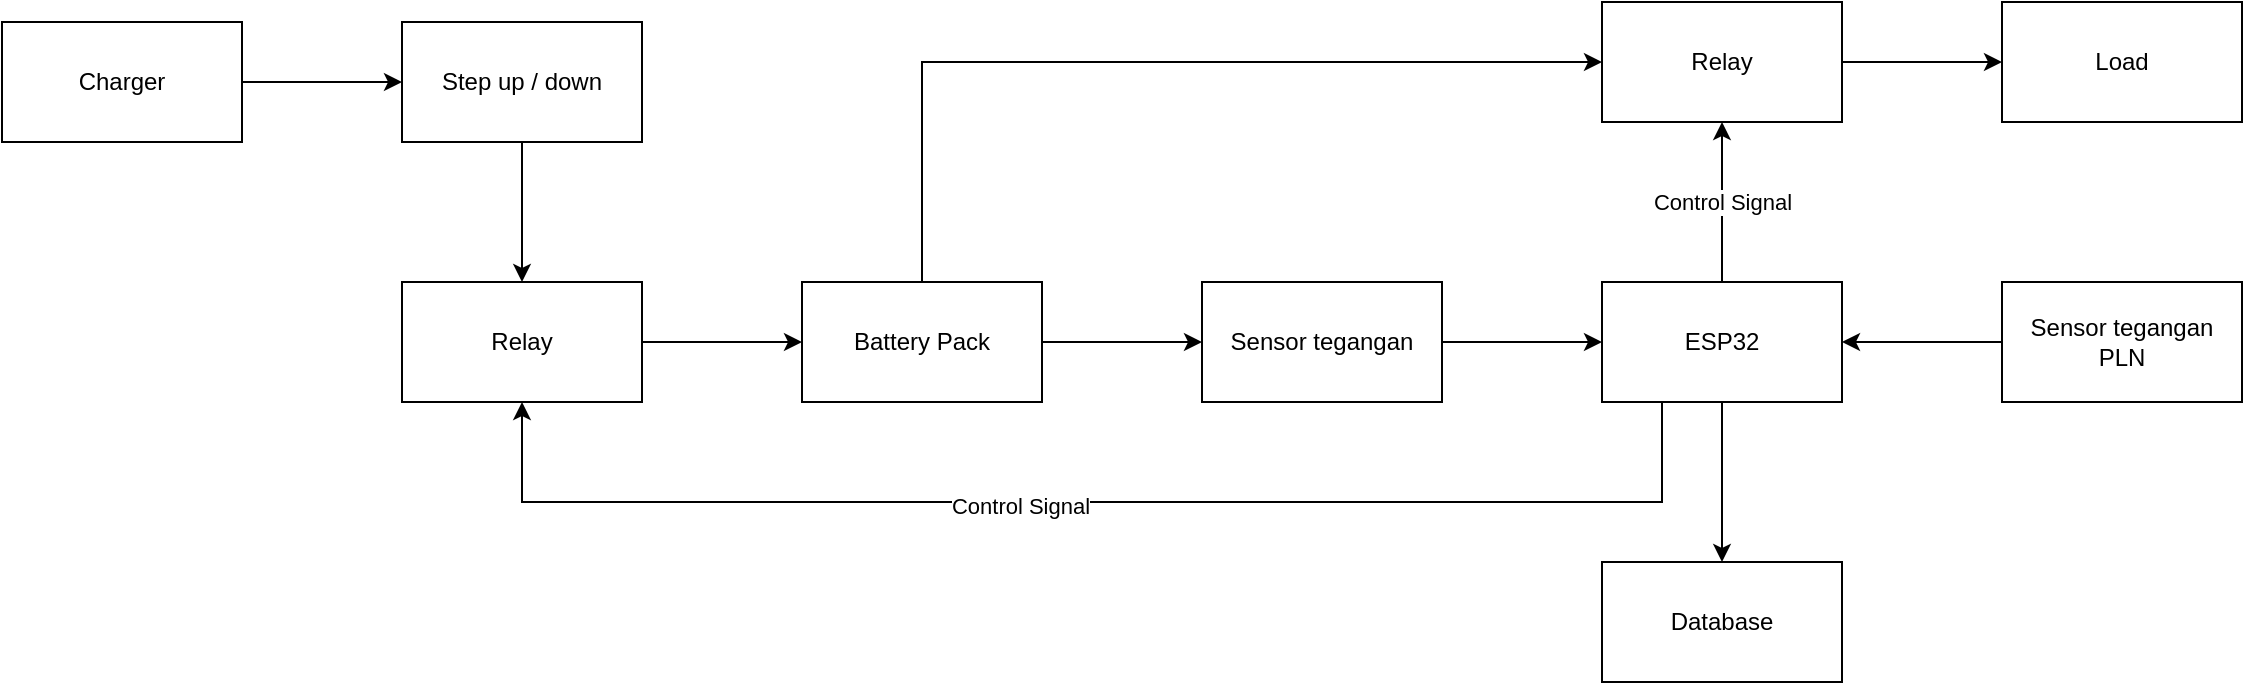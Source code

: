 <mxfile version="21.0.6" type="github">
  <diagram name="Page-1" id="BUAs6Dl8SAh3-mOi4Xi8">
    <mxGraphModel dx="880" dy="484" grid="1" gridSize="10" guides="1" tooltips="1" connect="1" arrows="1" fold="1" page="1" pageScale="1" pageWidth="850" pageHeight="1100" math="0" shadow="0">
      <root>
        <mxCell id="0" />
        <mxCell id="1" parent="0" />
        <mxCell id="c9DYXGlkIHO3AR9IcxED-4" value="" style="edgeStyle=orthogonalEdgeStyle;rounded=0;orthogonalLoop=1;jettySize=auto;html=1;" parent="1" source="c9DYXGlkIHO3AR9IcxED-1" target="c9DYXGlkIHO3AR9IcxED-3" edge="1">
          <mxGeometry relative="1" as="geometry" />
        </mxCell>
        <mxCell id="c9DYXGlkIHO3AR9IcxED-1" value="Charger" style="rounded=0;whiteSpace=wrap;html=1;" parent="1" vertex="1">
          <mxGeometry x="60" y="80" width="120" height="60" as="geometry" />
        </mxCell>
        <mxCell id="c9DYXGlkIHO3AR9IcxED-30" value="" style="edgeStyle=orthogonalEdgeStyle;rounded=0;orthogonalLoop=1;jettySize=auto;html=1;" parent="1" source="c9DYXGlkIHO3AR9IcxED-3" target="c9DYXGlkIHO3AR9IcxED-5" edge="1">
          <mxGeometry relative="1" as="geometry" />
        </mxCell>
        <mxCell id="c9DYXGlkIHO3AR9IcxED-3" value="Step up / down" style="rounded=0;whiteSpace=wrap;html=1;" parent="1" vertex="1">
          <mxGeometry x="260" y="80" width="120" height="60" as="geometry" />
        </mxCell>
        <mxCell id="c9DYXGlkIHO3AR9IcxED-11" value="" style="edgeStyle=orthogonalEdgeStyle;rounded=0;orthogonalLoop=1;jettySize=auto;html=1;" parent="1" source="c9DYXGlkIHO3AR9IcxED-5" target="c9DYXGlkIHO3AR9IcxED-10" edge="1">
          <mxGeometry relative="1" as="geometry" />
        </mxCell>
        <mxCell id="c9DYXGlkIHO3AR9IcxED-5" value="Relay" style="rounded=0;whiteSpace=wrap;html=1;" parent="1" vertex="1">
          <mxGeometry x="260" y="210" width="120" height="60" as="geometry" />
        </mxCell>
        <mxCell id="c9DYXGlkIHO3AR9IcxED-14" value="" style="edgeStyle=orthogonalEdgeStyle;rounded=0;orthogonalLoop=1;jettySize=auto;html=1;" parent="1" source="c9DYXGlkIHO3AR9IcxED-10" target="c9DYXGlkIHO3AR9IcxED-13" edge="1">
          <mxGeometry relative="1" as="geometry" />
        </mxCell>
        <mxCell id="c9DYXGlkIHO3AR9IcxED-24" value="" style="edgeStyle=orthogonalEdgeStyle;rounded=0;orthogonalLoop=1;jettySize=auto;html=1;entryX=0;entryY=0.5;entryDx=0;entryDy=0;" parent="1" source="c9DYXGlkIHO3AR9IcxED-10" target="c9DYXGlkIHO3AR9IcxED-21" edge="1">
          <mxGeometry relative="1" as="geometry">
            <mxPoint x="520" y="100" as="targetPoint" />
            <Array as="points">
              <mxPoint x="520" y="100" />
            </Array>
          </mxGeometry>
        </mxCell>
        <mxCell id="c9DYXGlkIHO3AR9IcxED-10" value="Battery Pack" style="rounded=0;whiteSpace=wrap;html=1;" parent="1" vertex="1">
          <mxGeometry x="460" y="210" width="120" height="60" as="geometry" />
        </mxCell>
        <mxCell id="c9DYXGlkIHO3AR9IcxED-16" value="" style="edgeStyle=orthogonalEdgeStyle;rounded=0;orthogonalLoop=1;jettySize=auto;html=1;" parent="1" source="c9DYXGlkIHO3AR9IcxED-13" target="c9DYXGlkIHO3AR9IcxED-15" edge="1">
          <mxGeometry relative="1" as="geometry" />
        </mxCell>
        <mxCell id="c9DYXGlkIHO3AR9IcxED-13" value="Sensor tegangan" style="rounded=0;whiteSpace=wrap;html=1;" parent="1" vertex="1">
          <mxGeometry x="660" y="210" width="120" height="60" as="geometry" />
        </mxCell>
        <mxCell id="c9DYXGlkIHO3AR9IcxED-18" value="" style="edgeStyle=orthogonalEdgeStyle;rounded=0;orthogonalLoop=1;jettySize=auto;html=1;" parent="1" source="c9DYXGlkIHO3AR9IcxED-15" target="c9DYXGlkIHO3AR9IcxED-17" edge="1">
          <mxGeometry relative="1" as="geometry" />
        </mxCell>
        <mxCell id="c9DYXGlkIHO3AR9IcxED-22" value="Control Signal" style="edgeStyle=orthogonalEdgeStyle;rounded=0;orthogonalLoop=1;jettySize=auto;html=1;" parent="1" source="c9DYXGlkIHO3AR9IcxED-15" target="c9DYXGlkIHO3AR9IcxED-21" edge="1">
          <mxGeometry relative="1" as="geometry" />
        </mxCell>
        <mxCell id="c9DYXGlkIHO3AR9IcxED-15" value="ESP32" style="rounded=0;whiteSpace=wrap;html=1;" parent="1" vertex="1">
          <mxGeometry x="860" y="210" width="120" height="60" as="geometry" />
        </mxCell>
        <mxCell id="c9DYXGlkIHO3AR9IcxED-17" value="Database" style="rounded=0;whiteSpace=wrap;html=1;" parent="1" vertex="1">
          <mxGeometry x="860" y="350" width="120" height="60" as="geometry" />
        </mxCell>
        <mxCell id="c9DYXGlkIHO3AR9IcxED-28" value="" style="edgeStyle=orthogonalEdgeStyle;rounded=0;orthogonalLoop=1;jettySize=auto;html=1;" parent="1" source="c9DYXGlkIHO3AR9IcxED-21" target="c9DYXGlkIHO3AR9IcxED-27" edge="1">
          <mxGeometry relative="1" as="geometry" />
        </mxCell>
        <mxCell id="c9DYXGlkIHO3AR9IcxED-21" value="Relay" style="rounded=0;whiteSpace=wrap;html=1;" parent="1" vertex="1">
          <mxGeometry x="860" y="70" width="120" height="60" as="geometry" />
        </mxCell>
        <mxCell id="c9DYXGlkIHO3AR9IcxED-26" value="" style="endArrow=classic;html=1;rounded=0;entryX=0.5;entryY=1;entryDx=0;entryDy=0;exitX=0.25;exitY=1;exitDx=0;exitDy=0;" parent="1" source="c9DYXGlkIHO3AR9IcxED-15" target="c9DYXGlkIHO3AR9IcxED-5" edge="1">
          <mxGeometry width="50" height="50" relative="1" as="geometry">
            <mxPoint x="860" y="320" as="sourcePoint" />
            <mxPoint x="490" y="340" as="targetPoint" />
            <Array as="points">
              <mxPoint x="890" y="320" />
              <mxPoint x="320" y="320" />
            </Array>
          </mxGeometry>
        </mxCell>
        <mxCell id="c9DYXGlkIHO3AR9IcxED-29" value="Control Signal" style="edgeLabel;html=1;align=center;verticalAlign=middle;resizable=0;points=[];" parent="c9DYXGlkIHO3AR9IcxED-26" vertex="1" connectable="0">
          <mxGeometry x="0.108" y="2" relative="1" as="geometry">
            <mxPoint as="offset" />
          </mxGeometry>
        </mxCell>
        <mxCell id="c9DYXGlkIHO3AR9IcxED-27" value="Load" style="rounded=0;whiteSpace=wrap;html=1;" parent="1" vertex="1">
          <mxGeometry x="1060" y="70" width="120" height="60" as="geometry" />
        </mxCell>
        <mxCell id="7erlhkqWnkTEHRErr0Er-6" value="" style="edgeStyle=orthogonalEdgeStyle;rounded=0;orthogonalLoop=1;jettySize=auto;html=1;" edge="1" parent="1" source="7erlhkqWnkTEHRErr0Er-4" target="c9DYXGlkIHO3AR9IcxED-15">
          <mxGeometry relative="1" as="geometry" />
        </mxCell>
        <mxCell id="7erlhkqWnkTEHRErr0Er-4" value="Sensor tegangan PLN" style="rounded=0;whiteSpace=wrap;html=1;" vertex="1" parent="1">
          <mxGeometry x="1060" y="210" width="120" height="60" as="geometry" />
        </mxCell>
      </root>
    </mxGraphModel>
  </diagram>
</mxfile>
